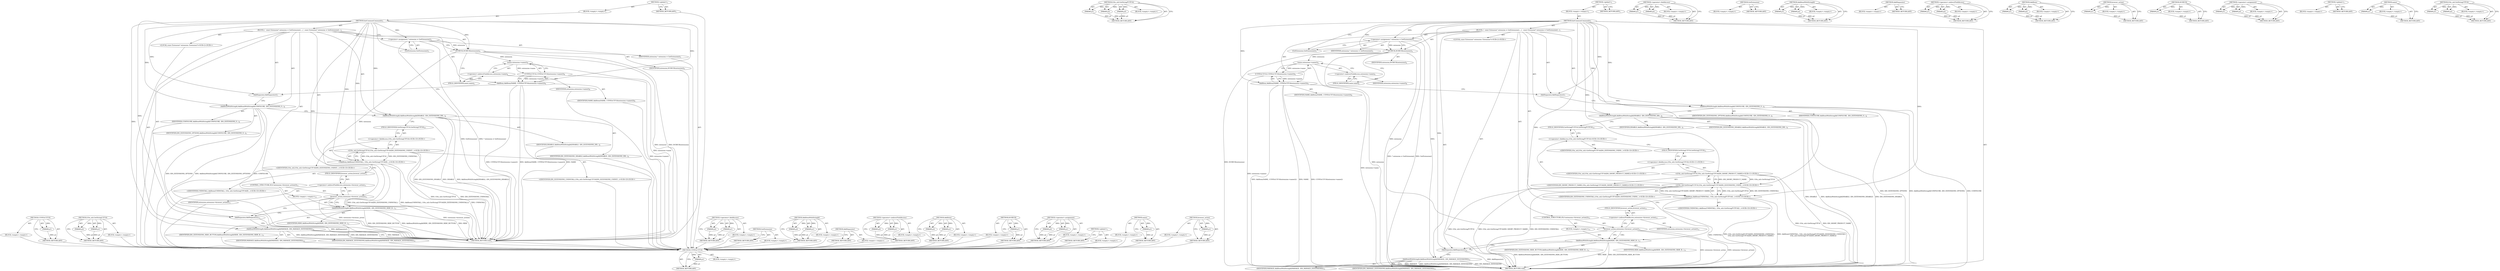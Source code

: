 digraph "browser_action" {
vulnerable_91 [label=<(METHOD,UTF8ToUTF16)>];
vulnerable_92 [label=<(PARAM,p1)>];
vulnerable_93 [label=<(BLOCK,&lt;empty&gt;,&lt;empty&gt;)>];
vulnerable_94 [label=<(METHOD_RETURN,ANY)>];
vulnerable_112 [label=<(METHOD,l10n_util.GetStringFUTF16)>];
vulnerable_113 [label=<(PARAM,p1)>];
vulnerable_114 [label=<(PARAM,p2)>];
vulnerable_115 [label=<(PARAM,p3)>];
vulnerable_116 [label=<(BLOCK,&lt;empty&gt;,&lt;empty&gt;)>];
vulnerable_117 [label=<(METHOD_RETURN,ANY)>];
vulnerable_6 [label=<(METHOD,&lt;global&gt;)<SUB>1</SUB>>];
vulnerable_7 [label=<(BLOCK,&lt;empty&gt;,&lt;empty&gt;)<SUB>1</SUB>>];
vulnerable_8 [label=<(METHOD,InitCommonCommands)<SUB>1</SUB>>];
vulnerable_9 [label=<(BLOCK,{
  const Extension* extension = GetExtension()...,{
  const Extension* extension = GetExtension()...)<SUB>1</SUB>>];
vulnerable_10 [label="<(LOCAL,const Extension* extension: Extension*)<SUB>2</SUB>>"];
vulnerable_11 [label=<(&lt;operator&gt;.assignment,* extension = GetExtension())<SUB>2</SUB>>];
vulnerable_12 [label=<(IDENTIFIER,extension,* extension = GetExtension())<SUB>2</SUB>>];
vulnerable_13 [label=<(GetExtension,GetExtension())<SUB>2</SUB>>];
vulnerable_14 [label=<(DCHECK,DCHECK(extension))<SUB>4</SUB>>];
vulnerable_15 [label=<(IDENTIFIER,extension,DCHECK(extension))<SUB>4</SUB>>];
vulnerable_16 [label=<(AddItem,AddItem(NAME, UTF8ToUTF16(extension-&gt;name())))<SUB>6</SUB>>];
vulnerable_17 [label=<(IDENTIFIER,NAME,AddItem(NAME, UTF8ToUTF16(extension-&gt;name())))<SUB>6</SUB>>];
vulnerable_18 [label=<(UTF8ToUTF16,UTF8ToUTF16(extension-&gt;name()))<SUB>6</SUB>>];
vulnerable_19 [label=<(name,extension-&gt;name())<SUB>6</SUB>>];
vulnerable_20 [label=<(&lt;operator&gt;.indirectFieldAccess,extension-&gt;name)<SUB>6</SUB>>];
vulnerable_21 [label=<(IDENTIFIER,extension,extension-&gt;name())<SUB>6</SUB>>];
vulnerable_22 [label=<(FIELD_IDENTIFIER,name,name)<SUB>6</SUB>>];
vulnerable_23 [label=<(AddSeparator,AddSeparator())<SUB>7</SUB>>];
vulnerable_24 [label=<(AddItemWithStringId,AddItemWithStringId(CONFIGURE, IDS_EXTENSIONS_O...)<SUB>8</SUB>>];
vulnerable_25 [label=<(IDENTIFIER,CONFIGURE,AddItemWithStringId(CONFIGURE, IDS_EXTENSIONS_O...)<SUB>8</SUB>>];
vulnerable_26 [label=<(IDENTIFIER,IDS_EXTENSIONS_OPTIONS,AddItemWithStringId(CONFIGURE, IDS_EXTENSIONS_O...)<SUB>8</SUB>>];
vulnerable_27 [label=<(AddItemWithStringId,AddItemWithStringId(DISABLE, IDS_EXTENSIONS_DIS...)<SUB>9</SUB>>];
vulnerable_28 [label=<(IDENTIFIER,DISABLE,AddItemWithStringId(DISABLE, IDS_EXTENSIONS_DIS...)<SUB>9</SUB>>];
vulnerable_29 [label=<(IDENTIFIER,IDS_EXTENSIONS_DISABLE,AddItemWithStringId(DISABLE, IDS_EXTENSIONS_DIS...)<SUB>9</SUB>>];
vulnerable_30 [label="<(AddItem,AddItem(UNINSTALL, l10n_util::GetStringFUTF16(I...)<SUB>10</SUB>>"];
vulnerable_31 [label="<(IDENTIFIER,UNINSTALL,AddItem(UNINSTALL, l10n_util::GetStringFUTF16(I...)<SUB>10</SUB>>"];
vulnerable_32 [label="<(l10n_util.GetStringFUTF16,l10n_util::GetStringFUTF16(IDS_EXTENSIONS_UNINS...)<SUB>10</SUB>>"];
vulnerable_33 [label="<(&lt;operator&gt;.fieldAccess,l10n_util::GetStringFUTF16)<SUB>10</SUB>>"];
vulnerable_34 [label="<(IDENTIFIER,l10n_util,l10n_util::GetStringFUTF16(IDS_EXTENSIONS_UNINS...)<SUB>10</SUB>>"];
vulnerable_35 [label=<(FIELD_IDENTIFIER,GetStringFUTF16,GetStringFUTF16)<SUB>10</SUB>>];
vulnerable_36 [label="<(IDENTIFIER,IDS_EXTENSIONS_UNINSTALL,l10n_util::GetStringFUTF16(IDS_EXTENSIONS_UNINS...)<SUB>10</SUB>>"];
vulnerable_37 [label="<(l10n_util.GetStringUTF16,l10n_util::GetStringUTF16(IDS_SHORT_PRODUCT_NAME))<SUB>11</SUB>>"];
vulnerable_38 [label="<(&lt;operator&gt;.fieldAccess,l10n_util::GetStringUTF16)<SUB>11</SUB>>"];
vulnerable_39 [label="<(IDENTIFIER,l10n_util,l10n_util::GetStringUTF16(IDS_SHORT_PRODUCT_NAME))<SUB>11</SUB>>"];
vulnerable_40 [label=<(FIELD_IDENTIFIER,GetStringUTF16,GetStringUTF16)<SUB>11</SUB>>];
vulnerable_41 [label="<(IDENTIFIER,IDS_SHORT_PRODUCT_NAME,l10n_util::GetStringUTF16(IDS_SHORT_PRODUCT_NAME))<SUB>11</SUB>>"];
vulnerable_42 [label=<(CONTROL_STRUCTURE,IF,if (extension-&gt;browser_action()))<SUB>12</SUB>>];
vulnerable_43 [label=<(browser_action,extension-&gt;browser_action())<SUB>12</SUB>>];
vulnerable_44 [label=<(&lt;operator&gt;.indirectFieldAccess,extension-&gt;browser_action)<SUB>12</SUB>>];
vulnerable_45 [label=<(IDENTIFIER,extension,extension-&gt;browser_action())<SUB>12</SUB>>];
vulnerable_46 [label=<(FIELD_IDENTIFIER,browser_action,browser_action)<SUB>12</SUB>>];
vulnerable_47 [label=<(BLOCK,&lt;empty&gt;,&lt;empty&gt;)<SUB>13</SUB>>];
vulnerable_48 [label=<(AddItemWithStringId,AddItemWithStringId(HIDE, IDS_EXTENSIONS_HIDE_B...)<SUB>13</SUB>>];
vulnerable_49 [label=<(IDENTIFIER,HIDE,AddItemWithStringId(HIDE, IDS_EXTENSIONS_HIDE_B...)<SUB>13</SUB>>];
vulnerable_50 [label=<(IDENTIFIER,IDS_EXTENSIONS_HIDE_BUTTON,AddItemWithStringId(HIDE, IDS_EXTENSIONS_HIDE_B...)<SUB>13</SUB>>];
vulnerable_51 [label=<(AddSeparator,AddSeparator())<SUB>14</SUB>>];
vulnerable_52 [label=<(AddItemWithStringId,AddItemWithStringId(MANAGE, IDS_MANAGE_EXTENSIONS))<SUB>15</SUB>>];
vulnerable_53 [label=<(IDENTIFIER,MANAGE,AddItemWithStringId(MANAGE, IDS_MANAGE_EXTENSIONS))<SUB>15</SUB>>];
vulnerable_54 [label=<(IDENTIFIER,IDS_MANAGE_EXTENSIONS,AddItemWithStringId(MANAGE, IDS_MANAGE_EXTENSIONS))<SUB>15</SUB>>];
vulnerable_55 [label=<(METHOD_RETURN,void)<SUB>1</SUB>>];
vulnerable_57 [label=<(METHOD_RETURN,ANY)<SUB>1</SUB>>];
vulnerable_118 [label=<(METHOD,&lt;operator&gt;.fieldAccess)>];
vulnerable_119 [label=<(PARAM,p1)>];
vulnerable_120 [label=<(PARAM,p2)>];
vulnerable_121 [label=<(BLOCK,&lt;empty&gt;,&lt;empty&gt;)>];
vulnerable_122 [label=<(METHOD_RETURN,ANY)>];
vulnerable_79 [label=<(METHOD,GetExtension)>];
vulnerable_80 [label=<(BLOCK,&lt;empty&gt;,&lt;empty&gt;)>];
vulnerable_81 [label=<(METHOD_RETURN,ANY)>];
vulnerable_107 [label=<(METHOD,AddItemWithStringId)>];
vulnerable_108 [label=<(PARAM,p1)>];
vulnerable_109 [label=<(PARAM,p2)>];
vulnerable_110 [label=<(BLOCK,&lt;empty&gt;,&lt;empty&gt;)>];
vulnerable_111 [label=<(METHOD_RETURN,ANY)>];
vulnerable_104 [label=<(METHOD,AddSeparator)>];
vulnerable_105 [label=<(BLOCK,&lt;empty&gt;,&lt;empty&gt;)>];
vulnerable_106 [label=<(METHOD_RETURN,ANY)>];
vulnerable_99 [label=<(METHOD,&lt;operator&gt;.indirectFieldAccess)>];
vulnerable_100 [label=<(PARAM,p1)>];
vulnerable_101 [label=<(PARAM,p2)>];
vulnerable_102 [label=<(BLOCK,&lt;empty&gt;,&lt;empty&gt;)>];
vulnerable_103 [label=<(METHOD_RETURN,ANY)>];
vulnerable_86 [label=<(METHOD,AddItem)>];
vulnerable_87 [label=<(PARAM,p1)>];
vulnerable_88 [label=<(PARAM,p2)>];
vulnerable_89 [label=<(BLOCK,&lt;empty&gt;,&lt;empty&gt;)>];
vulnerable_90 [label=<(METHOD_RETURN,ANY)>];
vulnerable_128 [label=<(METHOD,browser_action)>];
vulnerable_129 [label=<(PARAM,p1)>];
vulnerable_130 [label=<(BLOCK,&lt;empty&gt;,&lt;empty&gt;)>];
vulnerable_131 [label=<(METHOD_RETURN,ANY)>];
vulnerable_82 [label=<(METHOD,DCHECK)>];
vulnerable_83 [label=<(PARAM,p1)>];
vulnerable_84 [label=<(BLOCK,&lt;empty&gt;,&lt;empty&gt;)>];
vulnerable_85 [label=<(METHOD_RETURN,ANY)>];
vulnerable_74 [label=<(METHOD,&lt;operator&gt;.assignment)>];
vulnerable_75 [label=<(PARAM,p1)>];
vulnerable_76 [label=<(PARAM,p2)>];
vulnerable_77 [label=<(BLOCK,&lt;empty&gt;,&lt;empty&gt;)>];
vulnerable_78 [label=<(METHOD_RETURN,ANY)>];
vulnerable_68 [label=<(METHOD,&lt;global&gt;)<SUB>1</SUB>>];
vulnerable_69 [label=<(BLOCK,&lt;empty&gt;,&lt;empty&gt;)>];
vulnerable_70 [label=<(METHOD_RETURN,ANY)>];
vulnerable_95 [label=<(METHOD,name)>];
vulnerable_96 [label=<(PARAM,p1)>];
vulnerable_97 [label=<(BLOCK,&lt;empty&gt;,&lt;empty&gt;)>];
vulnerable_98 [label=<(METHOD_RETURN,ANY)>];
vulnerable_123 [label=<(METHOD,l10n_util.GetStringUTF16)>];
vulnerable_124 [label=<(PARAM,p1)>];
vulnerable_125 [label=<(PARAM,p2)>];
vulnerable_126 [label=<(BLOCK,&lt;empty&gt;,&lt;empty&gt;)>];
vulnerable_127 [label=<(METHOD_RETURN,ANY)>];
fixed_86 [label=<(METHOD,UTF8ToUTF16)>];
fixed_87 [label=<(PARAM,p1)>];
fixed_88 [label=<(BLOCK,&lt;empty&gt;,&lt;empty&gt;)>];
fixed_89 [label=<(METHOD_RETURN,ANY)>];
fixed_107 [label=<(METHOD,l10n_util.GetStringUTF16)>];
fixed_108 [label=<(PARAM,p1)>];
fixed_109 [label=<(PARAM,p2)>];
fixed_110 [label=<(BLOCK,&lt;empty&gt;,&lt;empty&gt;)>];
fixed_111 [label=<(METHOD_RETURN,ANY)>];
fixed_6 [label=<(METHOD,&lt;global&gt;)<SUB>1</SUB>>];
fixed_7 [label=<(BLOCK,&lt;empty&gt;,&lt;empty&gt;)<SUB>1</SUB>>];
fixed_8 [label=<(METHOD,InitCommonCommands)<SUB>1</SUB>>];
fixed_9 [label=<(BLOCK,{
  const Extension* extension = GetExtension()...,{
  const Extension* extension = GetExtension()...)<SUB>1</SUB>>];
fixed_10 [label="<(LOCAL,const Extension* extension: Extension*)<SUB>2</SUB>>"];
fixed_11 [label=<(&lt;operator&gt;.assignment,* extension = GetExtension())<SUB>2</SUB>>];
fixed_12 [label=<(IDENTIFIER,extension,* extension = GetExtension())<SUB>2</SUB>>];
fixed_13 [label=<(GetExtension,GetExtension())<SUB>2</SUB>>];
fixed_14 [label=<(DCHECK,DCHECK(extension))<SUB>4</SUB>>];
fixed_15 [label=<(IDENTIFIER,extension,DCHECK(extension))<SUB>4</SUB>>];
fixed_16 [label=<(AddItem,AddItem(NAME, UTF8ToUTF16(extension-&gt;name())))<SUB>6</SUB>>];
fixed_17 [label=<(IDENTIFIER,NAME,AddItem(NAME, UTF8ToUTF16(extension-&gt;name())))<SUB>6</SUB>>];
fixed_18 [label=<(UTF8ToUTF16,UTF8ToUTF16(extension-&gt;name()))<SUB>6</SUB>>];
fixed_19 [label=<(name,extension-&gt;name())<SUB>6</SUB>>];
fixed_20 [label=<(&lt;operator&gt;.indirectFieldAccess,extension-&gt;name)<SUB>6</SUB>>];
fixed_21 [label=<(IDENTIFIER,extension,extension-&gt;name())<SUB>6</SUB>>];
fixed_22 [label=<(FIELD_IDENTIFIER,name,name)<SUB>6</SUB>>];
fixed_23 [label=<(AddSeparator,AddSeparator())<SUB>7</SUB>>];
fixed_24 [label=<(AddItemWithStringId,AddItemWithStringId(CONFIGURE, IDS_EXTENSIONS_O...)<SUB>8</SUB>>];
fixed_25 [label=<(IDENTIFIER,CONFIGURE,AddItemWithStringId(CONFIGURE, IDS_EXTENSIONS_O...)<SUB>8</SUB>>];
fixed_26 [label=<(IDENTIFIER,IDS_EXTENSIONS_OPTIONS,AddItemWithStringId(CONFIGURE, IDS_EXTENSIONS_O...)<SUB>8</SUB>>];
fixed_27 [label=<(AddItemWithStringId,AddItemWithStringId(DISABLE, IDS_EXTENSIONS_DIS...)<SUB>9</SUB>>];
fixed_28 [label=<(IDENTIFIER,DISABLE,AddItemWithStringId(DISABLE, IDS_EXTENSIONS_DIS...)<SUB>9</SUB>>];
fixed_29 [label=<(IDENTIFIER,IDS_EXTENSIONS_DISABLE,AddItemWithStringId(DISABLE, IDS_EXTENSIONS_DIS...)<SUB>9</SUB>>];
fixed_30 [label="<(AddItem,AddItem(UNINSTALL, l10n_util::GetStringUTF16(ID...)<SUB>10</SUB>>"];
fixed_31 [label="<(IDENTIFIER,UNINSTALL,AddItem(UNINSTALL, l10n_util::GetStringUTF16(ID...)<SUB>10</SUB>>"];
fixed_32 [label="<(l10n_util.GetStringUTF16,l10n_util::GetStringUTF16(IDS_EXTENSIONS_UNINST...)<SUB>10</SUB>>"];
fixed_33 [label="<(&lt;operator&gt;.fieldAccess,l10n_util::GetStringUTF16)<SUB>10</SUB>>"];
fixed_34 [label="<(IDENTIFIER,l10n_util,l10n_util::GetStringUTF16(IDS_EXTENSIONS_UNINST...)<SUB>10</SUB>>"];
fixed_35 [label=<(FIELD_IDENTIFIER,GetStringUTF16,GetStringUTF16)<SUB>10</SUB>>];
fixed_36 [label="<(IDENTIFIER,IDS_EXTENSIONS_UNINSTALL,l10n_util::GetStringUTF16(IDS_EXTENSIONS_UNINST...)<SUB>10</SUB>>"];
fixed_37 [label=<(CONTROL_STRUCTURE,IF,if (extension-&gt;browser_action()))<SUB>11</SUB>>];
fixed_38 [label=<(browser_action,extension-&gt;browser_action())<SUB>11</SUB>>];
fixed_39 [label=<(&lt;operator&gt;.indirectFieldAccess,extension-&gt;browser_action)<SUB>11</SUB>>];
fixed_40 [label=<(IDENTIFIER,extension,extension-&gt;browser_action())<SUB>11</SUB>>];
fixed_41 [label=<(FIELD_IDENTIFIER,browser_action,browser_action)<SUB>11</SUB>>];
fixed_42 [label=<(BLOCK,&lt;empty&gt;,&lt;empty&gt;)<SUB>12</SUB>>];
fixed_43 [label=<(AddItemWithStringId,AddItemWithStringId(HIDE, IDS_EXTENSIONS_HIDE_B...)<SUB>12</SUB>>];
fixed_44 [label=<(IDENTIFIER,HIDE,AddItemWithStringId(HIDE, IDS_EXTENSIONS_HIDE_B...)<SUB>12</SUB>>];
fixed_45 [label=<(IDENTIFIER,IDS_EXTENSIONS_HIDE_BUTTON,AddItemWithStringId(HIDE, IDS_EXTENSIONS_HIDE_B...)<SUB>12</SUB>>];
fixed_46 [label=<(AddSeparator,AddSeparator())<SUB>13</SUB>>];
fixed_47 [label=<(AddItemWithStringId,AddItemWithStringId(MANAGE, IDS_MANAGE_EXTENSIONS))<SUB>14</SUB>>];
fixed_48 [label=<(IDENTIFIER,MANAGE,AddItemWithStringId(MANAGE, IDS_MANAGE_EXTENSIONS))<SUB>14</SUB>>];
fixed_49 [label=<(IDENTIFIER,IDS_MANAGE_EXTENSIONS,AddItemWithStringId(MANAGE, IDS_MANAGE_EXTENSIONS))<SUB>14</SUB>>];
fixed_50 [label=<(METHOD_RETURN,void)<SUB>1</SUB>>];
fixed_52 [label=<(METHOD_RETURN,ANY)<SUB>1</SUB>>];
fixed_112 [label=<(METHOD,&lt;operator&gt;.fieldAccess)>];
fixed_113 [label=<(PARAM,p1)>];
fixed_114 [label=<(PARAM,p2)>];
fixed_115 [label=<(BLOCK,&lt;empty&gt;,&lt;empty&gt;)>];
fixed_116 [label=<(METHOD_RETURN,ANY)>];
fixed_74 [label=<(METHOD,GetExtension)>];
fixed_75 [label=<(BLOCK,&lt;empty&gt;,&lt;empty&gt;)>];
fixed_76 [label=<(METHOD_RETURN,ANY)>];
fixed_102 [label=<(METHOD,AddItemWithStringId)>];
fixed_103 [label=<(PARAM,p1)>];
fixed_104 [label=<(PARAM,p2)>];
fixed_105 [label=<(BLOCK,&lt;empty&gt;,&lt;empty&gt;)>];
fixed_106 [label=<(METHOD_RETURN,ANY)>];
fixed_99 [label=<(METHOD,AddSeparator)>];
fixed_100 [label=<(BLOCK,&lt;empty&gt;,&lt;empty&gt;)>];
fixed_101 [label=<(METHOD_RETURN,ANY)>];
fixed_94 [label=<(METHOD,&lt;operator&gt;.indirectFieldAccess)>];
fixed_95 [label=<(PARAM,p1)>];
fixed_96 [label=<(PARAM,p2)>];
fixed_97 [label=<(BLOCK,&lt;empty&gt;,&lt;empty&gt;)>];
fixed_98 [label=<(METHOD_RETURN,ANY)>];
fixed_81 [label=<(METHOD,AddItem)>];
fixed_82 [label=<(PARAM,p1)>];
fixed_83 [label=<(PARAM,p2)>];
fixed_84 [label=<(BLOCK,&lt;empty&gt;,&lt;empty&gt;)>];
fixed_85 [label=<(METHOD_RETURN,ANY)>];
fixed_77 [label=<(METHOD,DCHECK)>];
fixed_78 [label=<(PARAM,p1)>];
fixed_79 [label=<(BLOCK,&lt;empty&gt;,&lt;empty&gt;)>];
fixed_80 [label=<(METHOD_RETURN,ANY)>];
fixed_69 [label=<(METHOD,&lt;operator&gt;.assignment)>];
fixed_70 [label=<(PARAM,p1)>];
fixed_71 [label=<(PARAM,p2)>];
fixed_72 [label=<(BLOCK,&lt;empty&gt;,&lt;empty&gt;)>];
fixed_73 [label=<(METHOD_RETURN,ANY)>];
fixed_63 [label=<(METHOD,&lt;global&gt;)<SUB>1</SUB>>];
fixed_64 [label=<(BLOCK,&lt;empty&gt;,&lt;empty&gt;)>];
fixed_65 [label=<(METHOD_RETURN,ANY)>];
fixed_90 [label=<(METHOD,name)>];
fixed_91 [label=<(PARAM,p1)>];
fixed_92 [label=<(BLOCK,&lt;empty&gt;,&lt;empty&gt;)>];
fixed_93 [label=<(METHOD_RETURN,ANY)>];
fixed_117 [label=<(METHOD,browser_action)>];
fixed_118 [label=<(PARAM,p1)>];
fixed_119 [label=<(BLOCK,&lt;empty&gt;,&lt;empty&gt;)>];
fixed_120 [label=<(METHOD_RETURN,ANY)>];
vulnerable_91 -> vulnerable_92  [key=0, label="AST: "];
vulnerable_91 -> vulnerable_92  [key=1, label="DDG: "];
vulnerable_91 -> vulnerable_93  [key=0, label="AST: "];
vulnerable_91 -> vulnerable_94  [key=0, label="AST: "];
vulnerable_91 -> vulnerable_94  [key=1, label="CFG: "];
vulnerable_92 -> vulnerable_94  [key=0, label="DDG: p1"];
vulnerable_112 -> vulnerable_113  [key=0, label="AST: "];
vulnerable_112 -> vulnerable_113  [key=1, label="DDG: "];
vulnerable_112 -> vulnerable_116  [key=0, label="AST: "];
vulnerable_112 -> vulnerable_114  [key=0, label="AST: "];
vulnerable_112 -> vulnerable_114  [key=1, label="DDG: "];
vulnerable_112 -> vulnerable_117  [key=0, label="AST: "];
vulnerable_112 -> vulnerable_117  [key=1, label="CFG: "];
vulnerable_112 -> vulnerable_115  [key=0, label="AST: "];
vulnerable_112 -> vulnerable_115  [key=1, label="DDG: "];
vulnerable_113 -> vulnerable_117  [key=0, label="DDG: p1"];
vulnerable_114 -> vulnerable_117  [key=0, label="DDG: p2"];
vulnerable_115 -> vulnerable_117  [key=0, label="DDG: p3"];
vulnerable_6 -> vulnerable_7  [key=0, label="AST: "];
vulnerable_6 -> vulnerable_57  [key=0, label="AST: "];
vulnerable_6 -> vulnerable_57  [key=1, label="CFG: "];
vulnerable_7 -> vulnerable_8  [key=0, label="AST: "];
vulnerable_8 -> vulnerable_9  [key=0, label="AST: "];
vulnerable_8 -> vulnerable_55  [key=0, label="AST: "];
vulnerable_8 -> vulnerable_13  [key=0, label="CFG: "];
vulnerable_8 -> vulnerable_11  [key=0, label="DDG: "];
vulnerable_8 -> vulnerable_23  [key=0, label="DDG: "];
vulnerable_8 -> vulnerable_51  [key=0, label="DDG: "];
vulnerable_8 -> vulnerable_14  [key=0, label="DDG: "];
vulnerable_8 -> vulnerable_16  [key=0, label="DDG: "];
vulnerable_8 -> vulnerable_24  [key=0, label="DDG: "];
vulnerable_8 -> vulnerable_27  [key=0, label="DDG: "];
vulnerable_8 -> vulnerable_30  [key=0, label="DDG: "];
vulnerable_8 -> vulnerable_52  [key=0, label="DDG: "];
vulnerable_8 -> vulnerable_32  [key=0, label="DDG: "];
vulnerable_8 -> vulnerable_37  [key=0, label="DDG: "];
vulnerable_8 -> vulnerable_48  [key=0, label="DDG: "];
vulnerable_9 -> vulnerable_10  [key=0, label="AST: "];
vulnerable_9 -> vulnerable_11  [key=0, label="AST: "];
vulnerable_9 -> vulnerable_14  [key=0, label="AST: "];
vulnerable_9 -> vulnerable_16  [key=0, label="AST: "];
vulnerable_9 -> vulnerable_23  [key=0, label="AST: "];
vulnerable_9 -> vulnerable_24  [key=0, label="AST: "];
vulnerable_9 -> vulnerable_27  [key=0, label="AST: "];
vulnerable_9 -> vulnerable_30  [key=0, label="AST: "];
vulnerable_9 -> vulnerable_42  [key=0, label="AST: "];
vulnerable_9 -> vulnerable_51  [key=0, label="AST: "];
vulnerable_9 -> vulnerable_52  [key=0, label="AST: "];
vulnerable_11 -> vulnerable_12  [key=0, label="AST: "];
vulnerable_11 -> vulnerable_13  [key=0, label="AST: "];
vulnerable_11 -> vulnerable_14  [key=0, label="CFG: "];
vulnerable_11 -> vulnerable_14  [key=1, label="DDG: extension"];
vulnerable_11 -> vulnerable_55  [key=0, label="DDG: GetExtension()"];
vulnerable_11 -> vulnerable_55  [key=1, label="DDG: * extension = GetExtension()"];
vulnerable_13 -> vulnerable_11  [key=0, label="CFG: "];
vulnerable_14 -> vulnerable_15  [key=0, label="AST: "];
vulnerable_14 -> vulnerable_22  [key=0, label="CFG: "];
vulnerable_14 -> vulnerable_55  [key=0, label="DDG: extension"];
vulnerable_14 -> vulnerable_55  [key=1, label="DDG: DCHECK(extension)"];
vulnerable_14 -> vulnerable_43  [key=0, label="DDG: extension"];
vulnerable_14 -> vulnerable_19  [key=0, label="DDG: extension"];
vulnerable_16 -> vulnerable_17  [key=0, label="AST: "];
vulnerable_16 -> vulnerable_18  [key=0, label="AST: "];
vulnerable_16 -> vulnerable_23  [key=0, label="CFG: "];
vulnerable_16 -> vulnerable_55  [key=0, label="DDG: UTF8ToUTF16(extension-&gt;name())"];
vulnerable_16 -> vulnerable_55  [key=1, label="DDG: AddItem(NAME, UTF8ToUTF16(extension-&gt;name()))"];
vulnerable_16 -> vulnerable_55  [key=2, label="DDG: NAME"];
vulnerable_18 -> vulnerable_19  [key=0, label="AST: "];
vulnerable_18 -> vulnerable_16  [key=0, label="CFG: "];
vulnerable_18 -> vulnerable_16  [key=1, label="DDG: extension-&gt;name()"];
vulnerable_18 -> vulnerable_55  [key=0, label="DDG: extension-&gt;name()"];
vulnerable_19 -> vulnerable_20  [key=0, label="AST: "];
vulnerable_19 -> vulnerable_18  [key=0, label="CFG: "];
vulnerable_19 -> vulnerable_18  [key=1, label="DDG: extension-&gt;name"];
vulnerable_19 -> vulnerable_55  [key=0, label="DDG: extension-&gt;name"];
vulnerable_20 -> vulnerable_21  [key=0, label="AST: "];
vulnerable_20 -> vulnerable_22  [key=0, label="AST: "];
vulnerable_20 -> vulnerable_19  [key=0, label="CFG: "];
vulnerable_22 -> vulnerable_20  [key=0, label="CFG: "];
vulnerable_23 -> vulnerable_24  [key=0, label="CFG: "];
vulnerable_24 -> vulnerable_25  [key=0, label="AST: "];
vulnerable_24 -> vulnerable_26  [key=0, label="AST: "];
vulnerable_24 -> vulnerable_27  [key=0, label="CFG: "];
vulnerable_24 -> vulnerable_55  [key=0, label="DDG: IDS_EXTENSIONS_OPTIONS"];
vulnerable_24 -> vulnerable_55  [key=1, label="DDG: AddItemWithStringId(CONFIGURE, IDS_EXTENSIONS_OPTIONS)"];
vulnerable_24 -> vulnerable_55  [key=2, label="DDG: CONFIGURE"];
vulnerable_27 -> vulnerable_28  [key=0, label="AST: "];
vulnerable_27 -> vulnerable_29  [key=0, label="AST: "];
vulnerable_27 -> vulnerable_35  [key=0, label="CFG: "];
vulnerable_27 -> vulnerable_55  [key=0, label="DDG: DISABLE"];
vulnerable_27 -> vulnerable_55  [key=1, label="DDG: AddItemWithStringId(DISABLE, IDS_EXTENSIONS_DISABLE)"];
vulnerable_27 -> vulnerable_55  [key=2, label="DDG: IDS_EXTENSIONS_DISABLE"];
vulnerable_30 -> vulnerable_31  [key=0, label="AST: "];
vulnerable_30 -> vulnerable_32  [key=0, label="AST: "];
vulnerable_30 -> vulnerable_46  [key=0, label="CFG: "];
vulnerable_30 -> vulnerable_55  [key=0, label="DDG: l10n_util::GetStringFUTF16(IDS_EXTENSIONS_UNINSTALL,
      l10n_util::GetStringUTF16(IDS_SHORT_PRODUCT_NAME))"];
vulnerable_30 -> vulnerable_55  [key=1, label="DDG: AddItem(UNINSTALL, l10n_util::GetStringFUTF16(IDS_EXTENSIONS_UNINSTALL,
      l10n_util::GetStringUTF16(IDS_SHORT_PRODUCT_NAME)))"];
vulnerable_30 -> vulnerable_55  [key=2, label="DDG: UNINSTALL"];
vulnerable_32 -> vulnerable_33  [key=0, label="AST: "];
vulnerable_32 -> vulnerable_36  [key=0, label="AST: "];
vulnerable_32 -> vulnerable_37  [key=0, label="AST: "];
vulnerable_32 -> vulnerable_30  [key=0, label="CFG: "];
vulnerable_32 -> vulnerable_30  [key=1, label="DDG: l10n_util::GetStringFUTF16"];
vulnerable_32 -> vulnerable_30  [key=2, label="DDG: IDS_EXTENSIONS_UNINSTALL"];
vulnerable_32 -> vulnerable_30  [key=3, label="DDG: l10n_util::GetStringUTF16(IDS_SHORT_PRODUCT_NAME)"];
vulnerable_32 -> vulnerable_55  [key=0, label="DDG: l10n_util::GetStringFUTF16"];
vulnerable_32 -> vulnerable_55  [key=1, label="DDG: l10n_util::GetStringUTF16(IDS_SHORT_PRODUCT_NAME)"];
vulnerable_32 -> vulnerable_55  [key=2, label="DDG: IDS_EXTENSIONS_UNINSTALL"];
vulnerable_33 -> vulnerable_34  [key=0, label="AST: "];
vulnerable_33 -> vulnerable_35  [key=0, label="AST: "];
vulnerable_33 -> vulnerable_40  [key=0, label="CFG: "];
vulnerable_35 -> vulnerable_33  [key=0, label="CFG: "];
vulnerable_37 -> vulnerable_38  [key=0, label="AST: "];
vulnerable_37 -> vulnerable_41  [key=0, label="AST: "];
vulnerable_37 -> vulnerable_32  [key=0, label="CFG: "];
vulnerable_37 -> vulnerable_32  [key=1, label="DDG: l10n_util::GetStringUTF16"];
vulnerable_37 -> vulnerable_32  [key=2, label="DDG: IDS_SHORT_PRODUCT_NAME"];
vulnerable_37 -> vulnerable_55  [key=0, label="DDG: l10n_util::GetStringUTF16"];
vulnerable_37 -> vulnerable_55  [key=1, label="DDG: IDS_SHORT_PRODUCT_NAME"];
vulnerable_38 -> vulnerable_39  [key=0, label="AST: "];
vulnerable_38 -> vulnerable_40  [key=0, label="AST: "];
vulnerable_38 -> vulnerable_37  [key=0, label="CFG: "];
vulnerable_40 -> vulnerable_38  [key=0, label="CFG: "];
vulnerable_42 -> vulnerable_43  [key=0, label="AST: "];
vulnerable_42 -> vulnerable_47  [key=0, label="AST: "];
vulnerable_43 -> vulnerable_44  [key=0, label="AST: "];
vulnerable_43 -> vulnerable_51  [key=0, label="CFG: "];
vulnerable_43 -> vulnerable_48  [key=0, label="CFG: "];
vulnerable_43 -> vulnerable_48  [key=1, label="CDG: "];
vulnerable_43 -> vulnerable_55  [key=0, label="DDG: extension-&gt;browser_action"];
vulnerable_43 -> vulnerable_55  [key=1, label="DDG: extension-&gt;browser_action()"];
vulnerable_44 -> vulnerable_45  [key=0, label="AST: "];
vulnerable_44 -> vulnerable_46  [key=0, label="AST: "];
vulnerable_44 -> vulnerable_43  [key=0, label="CFG: "];
vulnerable_46 -> vulnerable_44  [key=0, label="CFG: "];
vulnerable_47 -> vulnerable_48  [key=0, label="AST: "];
vulnerable_48 -> vulnerable_49  [key=0, label="AST: "];
vulnerable_48 -> vulnerable_50  [key=0, label="AST: "];
vulnerable_48 -> vulnerable_51  [key=0, label="CFG: "];
vulnerable_48 -> vulnerable_55  [key=0, label="DDG: IDS_EXTENSIONS_HIDE_BUTTON"];
vulnerable_48 -> vulnerable_55  [key=1, label="DDG: AddItemWithStringId(HIDE, IDS_EXTENSIONS_HIDE_BUTTON)"];
vulnerable_48 -> vulnerable_55  [key=2, label="DDG: HIDE"];
vulnerable_51 -> vulnerable_52  [key=0, label="CFG: "];
vulnerable_51 -> vulnerable_55  [key=0, label="DDG: AddSeparator()"];
vulnerable_52 -> vulnerable_53  [key=0, label="AST: "];
vulnerable_52 -> vulnerable_54  [key=0, label="AST: "];
vulnerable_52 -> vulnerable_55  [key=0, label="CFG: "];
vulnerable_52 -> vulnerable_55  [key=1, label="DDG: MANAGE"];
vulnerable_52 -> vulnerable_55  [key=2, label="DDG: AddItemWithStringId(MANAGE, IDS_MANAGE_EXTENSIONS)"];
vulnerable_52 -> vulnerable_55  [key=3, label="DDG: IDS_MANAGE_EXTENSIONS"];
vulnerable_118 -> vulnerable_119  [key=0, label="AST: "];
vulnerable_118 -> vulnerable_119  [key=1, label="DDG: "];
vulnerable_118 -> vulnerable_121  [key=0, label="AST: "];
vulnerable_118 -> vulnerable_120  [key=0, label="AST: "];
vulnerable_118 -> vulnerable_120  [key=1, label="DDG: "];
vulnerable_118 -> vulnerable_122  [key=0, label="AST: "];
vulnerable_118 -> vulnerable_122  [key=1, label="CFG: "];
vulnerable_119 -> vulnerable_122  [key=0, label="DDG: p1"];
vulnerable_120 -> vulnerable_122  [key=0, label="DDG: p2"];
vulnerable_79 -> vulnerable_80  [key=0, label="AST: "];
vulnerable_79 -> vulnerable_81  [key=0, label="AST: "];
vulnerable_79 -> vulnerable_81  [key=1, label="CFG: "];
vulnerable_107 -> vulnerable_108  [key=0, label="AST: "];
vulnerable_107 -> vulnerable_108  [key=1, label="DDG: "];
vulnerable_107 -> vulnerable_110  [key=0, label="AST: "];
vulnerable_107 -> vulnerable_109  [key=0, label="AST: "];
vulnerable_107 -> vulnerable_109  [key=1, label="DDG: "];
vulnerable_107 -> vulnerable_111  [key=0, label="AST: "];
vulnerable_107 -> vulnerable_111  [key=1, label="CFG: "];
vulnerable_108 -> vulnerable_111  [key=0, label="DDG: p1"];
vulnerable_109 -> vulnerable_111  [key=0, label="DDG: p2"];
vulnerable_104 -> vulnerable_105  [key=0, label="AST: "];
vulnerable_104 -> vulnerable_106  [key=0, label="AST: "];
vulnerable_104 -> vulnerable_106  [key=1, label="CFG: "];
vulnerable_99 -> vulnerable_100  [key=0, label="AST: "];
vulnerable_99 -> vulnerable_100  [key=1, label="DDG: "];
vulnerable_99 -> vulnerable_102  [key=0, label="AST: "];
vulnerable_99 -> vulnerable_101  [key=0, label="AST: "];
vulnerable_99 -> vulnerable_101  [key=1, label="DDG: "];
vulnerable_99 -> vulnerable_103  [key=0, label="AST: "];
vulnerable_99 -> vulnerable_103  [key=1, label="CFG: "];
vulnerable_100 -> vulnerable_103  [key=0, label="DDG: p1"];
vulnerable_101 -> vulnerable_103  [key=0, label="DDG: p2"];
vulnerable_86 -> vulnerable_87  [key=0, label="AST: "];
vulnerable_86 -> vulnerable_87  [key=1, label="DDG: "];
vulnerable_86 -> vulnerable_89  [key=0, label="AST: "];
vulnerable_86 -> vulnerable_88  [key=0, label="AST: "];
vulnerable_86 -> vulnerable_88  [key=1, label="DDG: "];
vulnerable_86 -> vulnerable_90  [key=0, label="AST: "];
vulnerable_86 -> vulnerable_90  [key=1, label="CFG: "];
vulnerable_87 -> vulnerable_90  [key=0, label="DDG: p1"];
vulnerable_88 -> vulnerable_90  [key=0, label="DDG: p2"];
vulnerable_128 -> vulnerable_129  [key=0, label="AST: "];
vulnerable_128 -> vulnerable_129  [key=1, label="DDG: "];
vulnerable_128 -> vulnerable_130  [key=0, label="AST: "];
vulnerable_128 -> vulnerable_131  [key=0, label="AST: "];
vulnerable_128 -> vulnerable_131  [key=1, label="CFG: "];
vulnerable_129 -> vulnerable_131  [key=0, label="DDG: p1"];
vulnerable_82 -> vulnerable_83  [key=0, label="AST: "];
vulnerable_82 -> vulnerable_83  [key=1, label="DDG: "];
vulnerable_82 -> vulnerable_84  [key=0, label="AST: "];
vulnerable_82 -> vulnerable_85  [key=0, label="AST: "];
vulnerable_82 -> vulnerable_85  [key=1, label="CFG: "];
vulnerable_83 -> vulnerable_85  [key=0, label="DDG: p1"];
vulnerable_74 -> vulnerable_75  [key=0, label="AST: "];
vulnerable_74 -> vulnerable_75  [key=1, label="DDG: "];
vulnerable_74 -> vulnerable_77  [key=0, label="AST: "];
vulnerable_74 -> vulnerable_76  [key=0, label="AST: "];
vulnerable_74 -> vulnerable_76  [key=1, label="DDG: "];
vulnerable_74 -> vulnerable_78  [key=0, label="AST: "];
vulnerable_74 -> vulnerable_78  [key=1, label="CFG: "];
vulnerable_75 -> vulnerable_78  [key=0, label="DDG: p1"];
vulnerable_76 -> vulnerable_78  [key=0, label="DDG: p2"];
vulnerable_68 -> vulnerable_69  [key=0, label="AST: "];
vulnerable_68 -> vulnerable_70  [key=0, label="AST: "];
vulnerable_68 -> vulnerable_70  [key=1, label="CFG: "];
vulnerable_95 -> vulnerable_96  [key=0, label="AST: "];
vulnerable_95 -> vulnerable_96  [key=1, label="DDG: "];
vulnerable_95 -> vulnerable_97  [key=0, label="AST: "];
vulnerable_95 -> vulnerable_98  [key=0, label="AST: "];
vulnerable_95 -> vulnerable_98  [key=1, label="CFG: "];
vulnerable_96 -> vulnerable_98  [key=0, label="DDG: p1"];
vulnerable_123 -> vulnerable_124  [key=0, label="AST: "];
vulnerable_123 -> vulnerable_124  [key=1, label="DDG: "];
vulnerable_123 -> vulnerable_126  [key=0, label="AST: "];
vulnerable_123 -> vulnerable_125  [key=0, label="AST: "];
vulnerable_123 -> vulnerable_125  [key=1, label="DDG: "];
vulnerable_123 -> vulnerable_127  [key=0, label="AST: "];
vulnerable_123 -> vulnerable_127  [key=1, label="CFG: "];
vulnerable_124 -> vulnerable_127  [key=0, label="DDG: p1"];
vulnerable_125 -> vulnerable_127  [key=0, label="DDG: p2"];
fixed_86 -> fixed_87  [key=0, label="AST: "];
fixed_86 -> fixed_87  [key=1, label="DDG: "];
fixed_86 -> fixed_88  [key=0, label="AST: "];
fixed_86 -> fixed_89  [key=0, label="AST: "];
fixed_86 -> fixed_89  [key=1, label="CFG: "];
fixed_87 -> fixed_89  [key=0, label="DDG: p1"];
fixed_88 -> vulnerable_91  [key=0];
fixed_89 -> vulnerable_91  [key=0];
fixed_107 -> fixed_108  [key=0, label="AST: "];
fixed_107 -> fixed_108  [key=1, label="DDG: "];
fixed_107 -> fixed_110  [key=0, label="AST: "];
fixed_107 -> fixed_109  [key=0, label="AST: "];
fixed_107 -> fixed_109  [key=1, label="DDG: "];
fixed_107 -> fixed_111  [key=0, label="AST: "];
fixed_107 -> fixed_111  [key=1, label="CFG: "];
fixed_108 -> fixed_111  [key=0, label="DDG: p1"];
fixed_109 -> fixed_111  [key=0, label="DDG: p2"];
fixed_110 -> vulnerable_91  [key=0];
fixed_111 -> vulnerable_91  [key=0];
fixed_6 -> fixed_7  [key=0, label="AST: "];
fixed_6 -> fixed_52  [key=0, label="AST: "];
fixed_6 -> fixed_52  [key=1, label="CFG: "];
fixed_7 -> fixed_8  [key=0, label="AST: "];
fixed_8 -> fixed_9  [key=0, label="AST: "];
fixed_8 -> fixed_50  [key=0, label="AST: "];
fixed_8 -> fixed_13  [key=0, label="CFG: "];
fixed_8 -> fixed_11  [key=0, label="DDG: "];
fixed_8 -> fixed_23  [key=0, label="DDG: "];
fixed_8 -> fixed_46  [key=0, label="DDG: "];
fixed_8 -> fixed_14  [key=0, label="DDG: "];
fixed_8 -> fixed_16  [key=0, label="DDG: "];
fixed_8 -> fixed_24  [key=0, label="DDG: "];
fixed_8 -> fixed_27  [key=0, label="DDG: "];
fixed_8 -> fixed_30  [key=0, label="DDG: "];
fixed_8 -> fixed_47  [key=0, label="DDG: "];
fixed_8 -> fixed_32  [key=0, label="DDG: "];
fixed_8 -> fixed_43  [key=0, label="DDG: "];
fixed_9 -> fixed_10  [key=0, label="AST: "];
fixed_9 -> fixed_11  [key=0, label="AST: "];
fixed_9 -> fixed_14  [key=0, label="AST: "];
fixed_9 -> fixed_16  [key=0, label="AST: "];
fixed_9 -> fixed_23  [key=0, label="AST: "];
fixed_9 -> fixed_24  [key=0, label="AST: "];
fixed_9 -> fixed_27  [key=0, label="AST: "];
fixed_9 -> fixed_30  [key=0, label="AST: "];
fixed_9 -> fixed_37  [key=0, label="AST: "];
fixed_9 -> fixed_46  [key=0, label="AST: "];
fixed_9 -> fixed_47  [key=0, label="AST: "];
fixed_10 -> vulnerable_91  [key=0];
fixed_11 -> fixed_12  [key=0, label="AST: "];
fixed_11 -> fixed_13  [key=0, label="AST: "];
fixed_11 -> fixed_14  [key=0, label="CFG: "];
fixed_11 -> fixed_14  [key=1, label="DDG: extension"];
fixed_11 -> fixed_50  [key=0, label="DDG: GetExtension()"];
fixed_11 -> fixed_50  [key=1, label="DDG: * extension = GetExtension()"];
fixed_12 -> vulnerable_91  [key=0];
fixed_13 -> fixed_11  [key=0, label="CFG: "];
fixed_14 -> fixed_15  [key=0, label="AST: "];
fixed_14 -> fixed_22  [key=0, label="CFG: "];
fixed_14 -> fixed_50  [key=0, label="DDG: extension"];
fixed_14 -> fixed_50  [key=1, label="DDG: DCHECK(extension)"];
fixed_14 -> fixed_38  [key=0, label="DDG: extension"];
fixed_14 -> fixed_19  [key=0, label="DDG: extension"];
fixed_15 -> vulnerable_91  [key=0];
fixed_16 -> fixed_17  [key=0, label="AST: "];
fixed_16 -> fixed_18  [key=0, label="AST: "];
fixed_16 -> fixed_23  [key=0, label="CFG: "];
fixed_16 -> fixed_50  [key=0, label="DDG: UTF8ToUTF16(extension-&gt;name())"];
fixed_16 -> fixed_50  [key=1, label="DDG: AddItem(NAME, UTF8ToUTF16(extension-&gt;name()))"];
fixed_16 -> fixed_50  [key=2, label="DDG: NAME"];
fixed_17 -> vulnerable_91  [key=0];
fixed_18 -> fixed_19  [key=0, label="AST: "];
fixed_18 -> fixed_16  [key=0, label="CFG: "];
fixed_18 -> fixed_16  [key=1, label="DDG: extension-&gt;name()"];
fixed_18 -> fixed_50  [key=0, label="DDG: extension-&gt;name()"];
fixed_19 -> fixed_20  [key=0, label="AST: "];
fixed_19 -> fixed_18  [key=0, label="CFG: "];
fixed_19 -> fixed_18  [key=1, label="DDG: extension-&gt;name"];
fixed_19 -> fixed_50  [key=0, label="DDG: extension-&gt;name"];
fixed_20 -> fixed_21  [key=0, label="AST: "];
fixed_20 -> fixed_22  [key=0, label="AST: "];
fixed_20 -> fixed_19  [key=0, label="CFG: "];
fixed_21 -> vulnerable_91  [key=0];
fixed_22 -> fixed_20  [key=0, label="CFG: "];
fixed_23 -> fixed_24  [key=0, label="CFG: "];
fixed_24 -> fixed_25  [key=0, label="AST: "];
fixed_24 -> fixed_26  [key=0, label="AST: "];
fixed_24 -> fixed_27  [key=0, label="CFG: "];
fixed_24 -> fixed_50  [key=0, label="DDG: IDS_EXTENSIONS_OPTIONS"];
fixed_24 -> fixed_50  [key=1, label="DDG: AddItemWithStringId(CONFIGURE, IDS_EXTENSIONS_OPTIONS)"];
fixed_24 -> fixed_50  [key=2, label="DDG: CONFIGURE"];
fixed_25 -> vulnerable_91  [key=0];
fixed_26 -> vulnerable_91  [key=0];
fixed_27 -> fixed_28  [key=0, label="AST: "];
fixed_27 -> fixed_29  [key=0, label="AST: "];
fixed_27 -> fixed_35  [key=0, label="CFG: "];
fixed_27 -> fixed_50  [key=0, label="DDG: DISABLE"];
fixed_27 -> fixed_50  [key=1, label="DDG: AddItemWithStringId(DISABLE, IDS_EXTENSIONS_DISABLE)"];
fixed_27 -> fixed_50  [key=2, label="DDG: IDS_EXTENSIONS_DISABLE"];
fixed_28 -> vulnerable_91  [key=0];
fixed_29 -> vulnerable_91  [key=0];
fixed_30 -> fixed_31  [key=0, label="AST: "];
fixed_30 -> fixed_32  [key=0, label="AST: "];
fixed_30 -> fixed_41  [key=0, label="CFG: "];
fixed_30 -> fixed_50  [key=0, label="DDG: l10n_util::GetStringUTF16(IDS_EXTENSIONS_UNINSTALL)"];
fixed_30 -> fixed_50  [key=1, label="DDG: AddItem(UNINSTALL, l10n_util::GetStringUTF16(IDS_EXTENSIONS_UNINSTALL))"];
fixed_30 -> fixed_50  [key=2, label="DDG: UNINSTALL"];
fixed_31 -> vulnerable_91  [key=0];
fixed_32 -> fixed_33  [key=0, label="AST: "];
fixed_32 -> fixed_36  [key=0, label="AST: "];
fixed_32 -> fixed_30  [key=0, label="CFG: "];
fixed_32 -> fixed_30  [key=1, label="DDG: l10n_util::GetStringUTF16"];
fixed_32 -> fixed_30  [key=2, label="DDG: IDS_EXTENSIONS_UNINSTALL"];
fixed_32 -> fixed_50  [key=0, label="DDG: l10n_util::GetStringUTF16"];
fixed_32 -> fixed_50  [key=1, label="DDG: IDS_EXTENSIONS_UNINSTALL"];
fixed_33 -> fixed_34  [key=0, label="AST: "];
fixed_33 -> fixed_35  [key=0, label="AST: "];
fixed_33 -> fixed_32  [key=0, label="CFG: "];
fixed_34 -> vulnerable_91  [key=0];
fixed_35 -> fixed_33  [key=0, label="CFG: "];
fixed_36 -> vulnerable_91  [key=0];
fixed_37 -> fixed_38  [key=0, label="AST: "];
fixed_37 -> fixed_42  [key=0, label="AST: "];
fixed_38 -> fixed_39  [key=0, label="AST: "];
fixed_38 -> fixed_46  [key=0, label="CFG: "];
fixed_38 -> fixed_43  [key=0, label="CFG: "];
fixed_38 -> fixed_43  [key=1, label="CDG: "];
fixed_38 -> fixed_50  [key=0, label="DDG: extension-&gt;browser_action"];
fixed_38 -> fixed_50  [key=1, label="DDG: extension-&gt;browser_action()"];
fixed_39 -> fixed_40  [key=0, label="AST: "];
fixed_39 -> fixed_41  [key=0, label="AST: "];
fixed_39 -> fixed_38  [key=0, label="CFG: "];
fixed_40 -> vulnerable_91  [key=0];
fixed_41 -> fixed_39  [key=0, label="CFG: "];
fixed_42 -> fixed_43  [key=0, label="AST: "];
fixed_43 -> fixed_44  [key=0, label="AST: "];
fixed_43 -> fixed_45  [key=0, label="AST: "];
fixed_43 -> fixed_46  [key=0, label="CFG: "];
fixed_43 -> fixed_50  [key=0, label="DDG: IDS_EXTENSIONS_HIDE_BUTTON"];
fixed_43 -> fixed_50  [key=1, label="DDG: AddItemWithStringId(HIDE, IDS_EXTENSIONS_HIDE_BUTTON)"];
fixed_43 -> fixed_50  [key=2, label="DDG: HIDE"];
fixed_44 -> vulnerable_91  [key=0];
fixed_45 -> vulnerable_91  [key=0];
fixed_46 -> fixed_47  [key=0, label="CFG: "];
fixed_46 -> fixed_50  [key=0, label="DDG: AddSeparator()"];
fixed_47 -> fixed_48  [key=0, label="AST: "];
fixed_47 -> fixed_49  [key=0, label="AST: "];
fixed_47 -> fixed_50  [key=0, label="CFG: "];
fixed_47 -> fixed_50  [key=1, label="DDG: MANAGE"];
fixed_47 -> fixed_50  [key=2, label="DDG: AddItemWithStringId(MANAGE, IDS_MANAGE_EXTENSIONS)"];
fixed_47 -> fixed_50  [key=3, label="DDG: IDS_MANAGE_EXTENSIONS"];
fixed_48 -> vulnerable_91  [key=0];
fixed_49 -> vulnerable_91  [key=0];
fixed_50 -> vulnerable_91  [key=0];
fixed_52 -> vulnerable_91  [key=0];
fixed_112 -> fixed_113  [key=0, label="AST: "];
fixed_112 -> fixed_113  [key=1, label="DDG: "];
fixed_112 -> fixed_115  [key=0, label="AST: "];
fixed_112 -> fixed_114  [key=0, label="AST: "];
fixed_112 -> fixed_114  [key=1, label="DDG: "];
fixed_112 -> fixed_116  [key=0, label="AST: "];
fixed_112 -> fixed_116  [key=1, label="CFG: "];
fixed_113 -> fixed_116  [key=0, label="DDG: p1"];
fixed_114 -> fixed_116  [key=0, label="DDG: p2"];
fixed_115 -> vulnerable_91  [key=0];
fixed_116 -> vulnerable_91  [key=0];
fixed_74 -> fixed_75  [key=0, label="AST: "];
fixed_74 -> fixed_76  [key=0, label="AST: "];
fixed_74 -> fixed_76  [key=1, label="CFG: "];
fixed_75 -> vulnerable_91  [key=0];
fixed_76 -> vulnerable_91  [key=0];
fixed_102 -> fixed_103  [key=0, label="AST: "];
fixed_102 -> fixed_103  [key=1, label="DDG: "];
fixed_102 -> fixed_105  [key=0, label="AST: "];
fixed_102 -> fixed_104  [key=0, label="AST: "];
fixed_102 -> fixed_104  [key=1, label="DDG: "];
fixed_102 -> fixed_106  [key=0, label="AST: "];
fixed_102 -> fixed_106  [key=1, label="CFG: "];
fixed_103 -> fixed_106  [key=0, label="DDG: p1"];
fixed_104 -> fixed_106  [key=0, label="DDG: p2"];
fixed_105 -> vulnerable_91  [key=0];
fixed_106 -> vulnerable_91  [key=0];
fixed_99 -> fixed_100  [key=0, label="AST: "];
fixed_99 -> fixed_101  [key=0, label="AST: "];
fixed_99 -> fixed_101  [key=1, label="CFG: "];
fixed_100 -> vulnerable_91  [key=0];
fixed_101 -> vulnerable_91  [key=0];
fixed_94 -> fixed_95  [key=0, label="AST: "];
fixed_94 -> fixed_95  [key=1, label="DDG: "];
fixed_94 -> fixed_97  [key=0, label="AST: "];
fixed_94 -> fixed_96  [key=0, label="AST: "];
fixed_94 -> fixed_96  [key=1, label="DDG: "];
fixed_94 -> fixed_98  [key=0, label="AST: "];
fixed_94 -> fixed_98  [key=1, label="CFG: "];
fixed_95 -> fixed_98  [key=0, label="DDG: p1"];
fixed_96 -> fixed_98  [key=0, label="DDG: p2"];
fixed_97 -> vulnerable_91  [key=0];
fixed_98 -> vulnerable_91  [key=0];
fixed_81 -> fixed_82  [key=0, label="AST: "];
fixed_81 -> fixed_82  [key=1, label="DDG: "];
fixed_81 -> fixed_84  [key=0, label="AST: "];
fixed_81 -> fixed_83  [key=0, label="AST: "];
fixed_81 -> fixed_83  [key=1, label="DDG: "];
fixed_81 -> fixed_85  [key=0, label="AST: "];
fixed_81 -> fixed_85  [key=1, label="CFG: "];
fixed_82 -> fixed_85  [key=0, label="DDG: p1"];
fixed_83 -> fixed_85  [key=0, label="DDG: p2"];
fixed_84 -> vulnerable_91  [key=0];
fixed_85 -> vulnerable_91  [key=0];
fixed_77 -> fixed_78  [key=0, label="AST: "];
fixed_77 -> fixed_78  [key=1, label="DDG: "];
fixed_77 -> fixed_79  [key=0, label="AST: "];
fixed_77 -> fixed_80  [key=0, label="AST: "];
fixed_77 -> fixed_80  [key=1, label="CFG: "];
fixed_78 -> fixed_80  [key=0, label="DDG: p1"];
fixed_79 -> vulnerable_91  [key=0];
fixed_80 -> vulnerable_91  [key=0];
fixed_69 -> fixed_70  [key=0, label="AST: "];
fixed_69 -> fixed_70  [key=1, label="DDG: "];
fixed_69 -> fixed_72  [key=0, label="AST: "];
fixed_69 -> fixed_71  [key=0, label="AST: "];
fixed_69 -> fixed_71  [key=1, label="DDG: "];
fixed_69 -> fixed_73  [key=0, label="AST: "];
fixed_69 -> fixed_73  [key=1, label="CFG: "];
fixed_70 -> fixed_73  [key=0, label="DDG: p1"];
fixed_71 -> fixed_73  [key=0, label="DDG: p2"];
fixed_72 -> vulnerable_91  [key=0];
fixed_73 -> vulnerable_91  [key=0];
fixed_63 -> fixed_64  [key=0, label="AST: "];
fixed_63 -> fixed_65  [key=0, label="AST: "];
fixed_63 -> fixed_65  [key=1, label="CFG: "];
fixed_64 -> vulnerable_91  [key=0];
fixed_65 -> vulnerable_91  [key=0];
fixed_90 -> fixed_91  [key=0, label="AST: "];
fixed_90 -> fixed_91  [key=1, label="DDG: "];
fixed_90 -> fixed_92  [key=0, label="AST: "];
fixed_90 -> fixed_93  [key=0, label="AST: "];
fixed_90 -> fixed_93  [key=1, label="CFG: "];
fixed_91 -> fixed_93  [key=0, label="DDG: p1"];
fixed_92 -> vulnerable_91  [key=0];
fixed_93 -> vulnerable_91  [key=0];
fixed_117 -> fixed_118  [key=0, label="AST: "];
fixed_117 -> fixed_118  [key=1, label="DDG: "];
fixed_117 -> fixed_119  [key=0, label="AST: "];
fixed_117 -> fixed_120  [key=0, label="AST: "];
fixed_117 -> fixed_120  [key=1, label="CFG: "];
fixed_118 -> fixed_120  [key=0, label="DDG: p1"];
fixed_119 -> vulnerable_91  [key=0];
fixed_120 -> vulnerable_91  [key=0];
}
